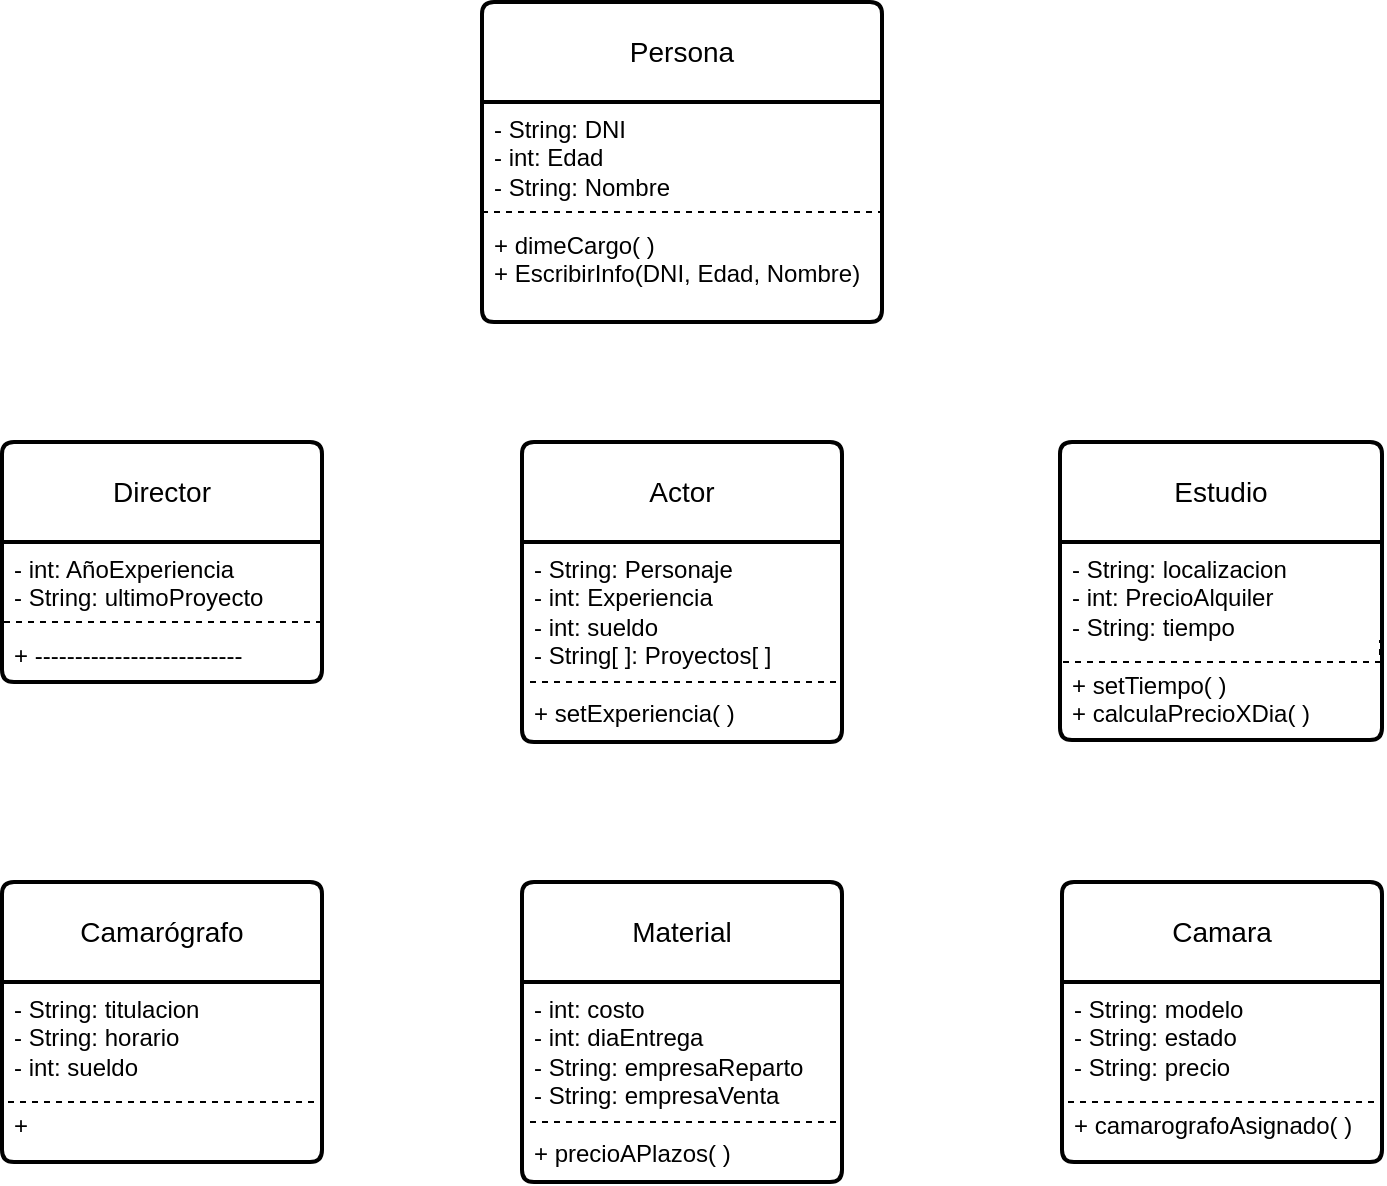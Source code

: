 <mxfile version="22.1.11" type="device" pages="5">
  <diagram name="Página-1" id="-nhgOLD7ojl6460107b9">
    <mxGraphModel dx="712" dy="778" grid="1" gridSize="10" guides="1" tooltips="1" connect="1" arrows="1" fold="1" page="1" pageScale="1" pageWidth="827" pageHeight="1169" math="0" shadow="0">
      <root>
        <mxCell id="0" />
        <mxCell id="1" parent="0" />
        <mxCell id="F8jVM_gsYgy2cltmIKYz-5" value="Persona" style="swimlane;childLayout=stackLayout;horizontal=1;startSize=50;horizontalStack=0;rounded=1;fontSize=14;fontStyle=0;strokeWidth=2;resizeParent=0;resizeLast=1;shadow=0;dashed=0;align=center;arcSize=4;whiteSpace=wrap;html=1;" parent="1" vertex="1">
          <mxGeometry x="290" y="220" width="200" height="160" as="geometry">
            <mxRectangle x="330" y="370" width="80" height="50" as="alternateBounds" />
          </mxGeometry>
        </mxCell>
        <mxCell id="F8jVM_gsYgy2cltmIKYz-6" value="- String: DNI&lt;br style=&quot;--tw-border-spacing-x: 0; --tw-border-spacing-y: 0; --tw-translate-x: 0; --tw-translate-y: 0; --tw-rotate: 0; --tw-skew-x: 0; --tw-skew-y: 0; --tw-scale-x: 1; --tw-scale-y: 1; --tw-pan-x: ; --tw-pan-y: ; --tw-pinch-zoom: ; --tw-scroll-snap-strictness: proximity; --tw-ordinal: ; --tw-slashed-zero: ; --tw-numeric-figure: ; --tw-numeric-spacing: ; --tw-numeric-fraction: ; --tw-ring-inset: ; --tw-ring-offset-width: 0px; --tw-ring-offset-color: #fff; --tw-ring-color: rgb(59 130 246 / .5); --tw-ring-offset-shadow: 0 0 #0000; --tw-ring-shadow: 0 0 #0000; --tw-shadow: 0 0 #0000; --tw-shadow-colored: 0 0 #0000; --tw-blur: ; --tw-brightness: ; --tw-contrast: ; --tw-grayscale: ; --tw-hue-rotate: ; --tw-invert: ; --tw-saturate: ; --tw-sepia: ; --tw-drop-shadow: ; --tw-backdrop-blur: ; --tw-backdrop-brightness: ; --tw-backdrop-contrast: ; --tw-backdrop-grayscale: ; --tw-backdrop-hue-rotate: ; --tw-backdrop-invert: ; --tw-backdrop-opacity: ; --tw-backdrop-saturate: ; --tw-backdrop-sepia: ; border-color: var(--border-color);&quot;&gt;- int: Edad&lt;br style=&quot;--tw-border-spacing-x: 0; --tw-border-spacing-y: 0; --tw-translate-x: 0; --tw-translate-y: 0; --tw-rotate: 0; --tw-skew-x: 0; --tw-skew-y: 0; --tw-scale-x: 1; --tw-scale-y: 1; --tw-pan-x: ; --tw-pan-y: ; --tw-pinch-zoom: ; --tw-scroll-snap-strictness: proximity; --tw-ordinal: ; --tw-slashed-zero: ; --tw-numeric-figure: ; --tw-numeric-spacing: ; --tw-numeric-fraction: ; --tw-ring-inset: ; --tw-ring-offset-width: 0px; --tw-ring-offset-color: #fff; --tw-ring-color: rgb(59 130 246 / .5); --tw-ring-offset-shadow: 0 0 #0000; --tw-ring-shadow: 0 0 #0000; --tw-shadow: 0 0 #0000; --tw-shadow-colored: 0 0 #0000; --tw-blur: ; --tw-brightness: ; --tw-contrast: ; --tw-grayscale: ; --tw-hue-rotate: ; --tw-invert: ; --tw-saturate: ; --tw-sepia: ; --tw-drop-shadow: ; --tw-backdrop-blur: ; --tw-backdrop-brightness: ; --tw-backdrop-contrast: ; --tw-backdrop-grayscale: ; --tw-backdrop-hue-rotate: ; --tw-backdrop-invert: ; --tw-backdrop-opacity: ; --tw-backdrop-saturate: ; --tw-backdrop-sepia: ; border-color: var(--border-color);&quot;&gt;- String: Nombre&lt;br style=&quot;--tw-border-spacing-x: 0; --tw-border-spacing-y: 0; --tw-translate-x: 0; --tw-translate-y: 0; --tw-rotate: 0; --tw-skew-x: 0; --tw-skew-y: 0; --tw-scale-x: 1; --tw-scale-y: 1; --tw-pan-x: ; --tw-pan-y: ; --tw-pinch-zoom: ; --tw-scroll-snap-strictness: proximity; --tw-ordinal: ; --tw-slashed-zero: ; --tw-numeric-figure: ; --tw-numeric-spacing: ; --tw-numeric-fraction: ; --tw-ring-inset: ; --tw-ring-offset-width: 0px; --tw-ring-offset-color: #fff; --tw-ring-color: rgb(59 130 246 / .5); --tw-ring-offset-shadow: 0 0 #0000; --tw-ring-shadow: 0 0 #0000; --tw-shadow: 0 0 #0000; --tw-shadow-colored: 0 0 #0000; --tw-blur: ; --tw-brightness: ; --tw-contrast: ; --tw-grayscale: ; --tw-hue-rotate: ; --tw-invert: ; --tw-saturate: ; --tw-sepia: ; --tw-drop-shadow: ; --tw-backdrop-blur: ; --tw-backdrop-brightness: ; --tw-backdrop-contrast: ; --tw-backdrop-grayscale: ; --tw-backdrop-hue-rotate: ; --tw-backdrop-invert: ; --tw-backdrop-opacity: ; --tw-backdrop-saturate: ; --tw-backdrop-sepia: ; border-color: var(--border-color);&quot;&gt;&lt;br style=&quot;--tw-border-spacing-x: 0; --tw-border-spacing-y: 0; --tw-translate-x: 0; --tw-translate-y: 0; --tw-rotate: 0; --tw-skew-x: 0; --tw-skew-y: 0; --tw-scale-x: 1; --tw-scale-y: 1; --tw-pan-x: ; --tw-pan-y: ; --tw-pinch-zoom: ; --tw-scroll-snap-strictness: proximity; --tw-ordinal: ; --tw-slashed-zero: ; --tw-numeric-figure: ; --tw-numeric-spacing: ; --tw-numeric-fraction: ; --tw-ring-inset: ; --tw-ring-offset-width: 0px; --tw-ring-offset-color: #fff; --tw-ring-color: rgb(59 130 246 / .5); --tw-ring-offset-shadow: 0 0 #0000; --tw-ring-shadow: 0 0 #0000; --tw-shadow: 0 0 #0000; --tw-shadow-colored: 0 0 #0000; --tw-blur: ; --tw-brightness: ; --tw-contrast: ; --tw-grayscale: ; --tw-hue-rotate: ; --tw-invert: ; --tw-saturate: ; --tw-sepia: ; --tw-drop-shadow: ; --tw-backdrop-blur: ; --tw-backdrop-brightness: ; --tw-backdrop-contrast: ; --tw-backdrop-grayscale: ; --tw-backdrop-hue-rotate: ; --tw-backdrop-invert: ; --tw-backdrop-opacity: ; --tw-backdrop-saturate: ; --tw-backdrop-sepia: ; border-color: var(--border-color);&quot;&gt;+ dimeCargo( )&lt;br style=&quot;--tw-border-spacing-x: 0; --tw-border-spacing-y: 0; --tw-translate-x: 0; --tw-translate-y: 0; --tw-rotate: 0; --tw-skew-x: 0; --tw-skew-y: 0; --tw-scale-x: 1; --tw-scale-y: 1; --tw-pan-x: ; --tw-pan-y: ; --tw-pinch-zoom: ; --tw-scroll-snap-strictness: proximity; --tw-ordinal: ; --tw-slashed-zero: ; --tw-numeric-figure: ; --tw-numeric-spacing: ; --tw-numeric-fraction: ; --tw-ring-inset: ; --tw-ring-offset-width: 0px; --tw-ring-offset-color: #fff; --tw-ring-color: rgb(59 130 246 / .5); --tw-ring-offset-shadow: 0 0 #0000; --tw-ring-shadow: 0 0 #0000; --tw-shadow: 0 0 #0000; --tw-shadow-colored: 0 0 #0000; --tw-blur: ; --tw-brightness: ; --tw-contrast: ; --tw-grayscale: ; --tw-hue-rotate: ; --tw-invert: ; --tw-saturate: ; --tw-sepia: ; --tw-drop-shadow: ; --tw-backdrop-blur: ; --tw-backdrop-brightness: ; --tw-backdrop-contrast: ; --tw-backdrop-grayscale: ; --tw-backdrop-hue-rotate: ; --tw-backdrop-invert: ; --tw-backdrop-opacity: ; --tw-backdrop-saturate: ; --tw-backdrop-sepia: ; border-color: var(--border-color);&quot;&gt;+ EscribirInfo(DNI, Edad, Nombre)" style="align=left;strokeColor=none;fillColor=none;spacingLeft=4;fontSize=12;verticalAlign=top;resizable=0;rotatable=0;part=1;html=1;" parent="F8jVM_gsYgy2cltmIKYz-5" vertex="1">
          <mxGeometry y="50" width="200" height="110" as="geometry" />
        </mxCell>
        <mxCell id="F8jVM_gsYgy2cltmIKYz-10" style="edgeStyle=orthogonalEdgeStyle;rounded=0;orthogonalLoop=1;jettySize=auto;html=1;exitX=0;exitY=0.5;exitDx=0;exitDy=0;entryX=1;entryY=0.5;entryDx=0;entryDy=0;endArrow=none;endFill=0;dashed=1;" parent="F8jVM_gsYgy2cltmIKYz-5" source="F8jVM_gsYgy2cltmIKYz-6" target="F8jVM_gsYgy2cltmIKYz-6" edge="1">
          <mxGeometry relative="1" as="geometry">
            <Array as="points">
              <mxPoint x="90" y="105" />
              <mxPoint x="90" y="105" />
            </Array>
          </mxGeometry>
        </mxCell>
        <mxCell id="F8jVM_gsYgy2cltmIKYz-11" value="Actor" style="swimlane;childLayout=stackLayout;horizontal=1;startSize=50;horizontalStack=0;rounded=1;fontSize=14;fontStyle=0;strokeWidth=2;resizeParent=0;resizeLast=1;shadow=0;dashed=0;align=center;arcSize=4;whiteSpace=wrap;html=1;" parent="1" vertex="1">
          <mxGeometry x="310" y="440" width="160" height="150" as="geometry">
            <mxRectangle x="330" y="370" width="80" height="50" as="alternateBounds" />
          </mxGeometry>
        </mxCell>
        <mxCell id="F8jVM_gsYgy2cltmIKYz-12" value="- String: Personaje&lt;br&gt;- int: Experiencia&lt;br&gt;- int: sueldo&lt;br&gt;- String[ ]: Proyectos[ ]&lt;br&gt;&lt;br&gt;+ setExperiencia( )" style="align=left;strokeColor=none;fillColor=none;spacingLeft=4;fontSize=12;verticalAlign=top;resizable=0;rotatable=0;part=1;html=1;" parent="F8jVM_gsYgy2cltmIKYz-11" vertex="1">
          <mxGeometry y="50" width="160" height="100" as="geometry" />
        </mxCell>
        <mxCell id="F8jVM_gsYgy2cltmIKYz-13" style="edgeStyle=orthogonalEdgeStyle;rounded=0;orthogonalLoop=1;jettySize=auto;html=1;exitX=0;exitY=0.5;exitDx=0;exitDy=0;entryX=1;entryY=0.5;entryDx=0;entryDy=0;endArrow=none;endFill=0;dashed=1;" parent="F8jVM_gsYgy2cltmIKYz-11" source="F8jVM_gsYgy2cltmIKYz-12" target="F8jVM_gsYgy2cltmIKYz-12" edge="1">
          <mxGeometry relative="1" as="geometry">
            <Array as="points">
              <mxPoint y="120" />
              <mxPoint x="160" y="120" />
            </Array>
          </mxGeometry>
        </mxCell>
        <mxCell id="F8jVM_gsYgy2cltmIKYz-14" value="Director" style="swimlane;childLayout=stackLayout;horizontal=1;startSize=50;horizontalStack=0;rounded=1;fontSize=14;fontStyle=0;strokeWidth=2;resizeParent=0;resizeLast=1;shadow=0;dashed=0;align=center;arcSize=4;whiteSpace=wrap;html=1;" parent="1" vertex="1">
          <mxGeometry x="50" y="440" width="160" height="120" as="geometry">
            <mxRectangle x="330" y="370" width="80" height="50" as="alternateBounds" />
          </mxGeometry>
        </mxCell>
        <mxCell id="F8jVM_gsYgy2cltmIKYz-15" value="- int: AñoExperiencia&lt;br style=&quot;--tw-border-spacing-x: 0; --tw-border-spacing-y: 0; --tw-translate-x: 0; --tw-translate-y: 0; --tw-rotate: 0; --tw-skew-x: 0; --tw-skew-y: 0; --tw-scale-x: 1; --tw-scale-y: 1; --tw-pan-x: ; --tw-pan-y: ; --tw-pinch-zoom: ; --tw-scroll-snap-strictness: proximity; --tw-ordinal: ; --tw-slashed-zero: ; --tw-numeric-figure: ; --tw-numeric-spacing: ; --tw-numeric-fraction: ; --tw-ring-inset: ; --tw-ring-offset-width: 0px; --tw-ring-offset-color: #fff; --tw-ring-color: rgb(59 130 246 / .5); --tw-ring-offset-shadow: 0 0 #0000; --tw-ring-shadow: 0 0 #0000; --tw-shadow: 0 0 #0000; --tw-shadow-colored: 0 0 #0000; --tw-blur: ; --tw-brightness: ; --tw-contrast: ; --tw-grayscale: ; --tw-hue-rotate: ; --tw-invert: ; --tw-saturate: ; --tw-sepia: ; --tw-drop-shadow: ; --tw-backdrop-blur: ; --tw-backdrop-brightness: ; --tw-backdrop-contrast: ; --tw-backdrop-grayscale: ; --tw-backdrop-hue-rotate: ; --tw-backdrop-invert: ; --tw-backdrop-opacity: ; --tw-backdrop-saturate: ; --tw-backdrop-sepia: ; border-color: var(--border-color);&quot;&gt;- String: ultimoProyecto&lt;br style=&quot;--tw-border-spacing-x: 0; --tw-border-spacing-y: 0; --tw-translate-x: 0; --tw-translate-y: 0; --tw-rotate: 0; --tw-skew-x: 0; --tw-skew-y: 0; --tw-scale-x: 1; --tw-scale-y: 1; --tw-pan-x: ; --tw-pan-y: ; --tw-pinch-zoom: ; --tw-scroll-snap-strictness: proximity; --tw-ordinal: ; --tw-slashed-zero: ; --tw-numeric-figure: ; --tw-numeric-spacing: ; --tw-numeric-fraction: ; --tw-ring-inset: ; --tw-ring-offset-width: 0px; --tw-ring-offset-color: #fff; --tw-ring-color: rgb(59 130 246 / .5); --tw-ring-offset-shadow: 0 0 #0000; --tw-ring-shadow: 0 0 #0000; --tw-shadow: 0 0 #0000; --tw-shadow-colored: 0 0 #0000; --tw-blur: ; --tw-brightness: ; --tw-contrast: ; --tw-grayscale: ; --tw-hue-rotate: ; --tw-invert: ; --tw-saturate: ; --tw-sepia: ; --tw-drop-shadow: ; --tw-backdrop-blur: ; --tw-backdrop-brightness: ; --tw-backdrop-contrast: ; --tw-backdrop-grayscale: ; --tw-backdrop-hue-rotate: ; --tw-backdrop-invert: ; --tw-backdrop-opacity: ; --tw-backdrop-saturate: ; --tw-backdrop-sepia: ; border-color: var(--border-color);&quot;&gt;&lt;br style=&quot;--tw-border-spacing-x: 0; --tw-border-spacing-y: 0; --tw-translate-x: 0; --tw-translate-y: 0; --tw-rotate: 0; --tw-skew-x: 0; --tw-skew-y: 0; --tw-scale-x: 1; --tw-scale-y: 1; --tw-pan-x: ; --tw-pan-y: ; --tw-pinch-zoom: ; --tw-scroll-snap-strictness: proximity; --tw-ordinal: ; --tw-slashed-zero: ; --tw-numeric-figure: ; --tw-numeric-spacing: ; --tw-numeric-fraction: ; --tw-ring-inset: ; --tw-ring-offset-width: 0px; --tw-ring-offset-color: #fff; --tw-ring-color: rgb(59 130 246 / .5); --tw-ring-offset-shadow: 0 0 #0000; --tw-ring-shadow: 0 0 #0000; --tw-shadow: 0 0 #0000; --tw-shadow-colored: 0 0 #0000; --tw-blur: ; --tw-brightness: ; --tw-contrast: ; --tw-grayscale: ; --tw-hue-rotate: ; --tw-invert: ; --tw-saturate: ; --tw-sepia: ; --tw-drop-shadow: ; --tw-backdrop-blur: ; --tw-backdrop-brightness: ; --tw-backdrop-contrast: ; --tw-backdrop-grayscale: ; --tw-backdrop-hue-rotate: ; --tw-backdrop-invert: ; --tw-backdrop-opacity: ; --tw-backdrop-saturate: ; --tw-backdrop-sepia: ; border-color: var(--border-color);&quot;&gt;+ --------------------------" style="align=left;strokeColor=none;fillColor=none;spacingLeft=4;fontSize=12;verticalAlign=top;resizable=0;rotatable=0;part=1;html=1;" parent="F8jVM_gsYgy2cltmIKYz-14" vertex="1">
          <mxGeometry y="50" width="160" height="70" as="geometry" />
        </mxCell>
        <mxCell id="F8jVM_gsYgy2cltmIKYz-16" style="edgeStyle=orthogonalEdgeStyle;rounded=0;orthogonalLoop=1;jettySize=auto;html=1;exitX=0;exitY=0.5;exitDx=0;exitDy=0;entryX=1;entryY=0.5;entryDx=0;entryDy=0;endArrow=none;endFill=0;dashed=1;" parent="F8jVM_gsYgy2cltmIKYz-14" source="F8jVM_gsYgy2cltmIKYz-15" target="F8jVM_gsYgy2cltmIKYz-15" edge="1">
          <mxGeometry relative="1" as="geometry">
            <Array as="points">
              <mxPoint y="90" />
              <mxPoint x="160" y="90" />
            </Array>
          </mxGeometry>
        </mxCell>
        <mxCell id="F8jVM_gsYgy2cltmIKYz-17" value="Estudio" style="swimlane;childLayout=stackLayout;horizontal=1;startSize=50;horizontalStack=0;rounded=1;fontSize=14;fontStyle=0;strokeWidth=2;resizeParent=0;resizeLast=1;shadow=0;dashed=0;align=center;arcSize=4;whiteSpace=wrap;html=1;" parent="1" vertex="1">
          <mxGeometry x="579" y="440" width="161" height="149" as="geometry">
            <mxRectangle x="330" y="370" width="80" height="50" as="alternateBounds" />
          </mxGeometry>
        </mxCell>
        <mxCell id="F8jVM_gsYgy2cltmIKYz-18" value="- String: localizacion&lt;br&gt;- int: PrecioAlquiler&lt;br&gt;- String: tiempo&lt;br&gt;&lt;br&gt;+ setTiempo( )&lt;br&gt;+ calculaPrecioXDia( )" style="align=left;strokeColor=none;fillColor=none;spacingLeft=4;fontSize=12;verticalAlign=top;resizable=0;rotatable=0;part=1;html=1;" parent="F8jVM_gsYgy2cltmIKYz-17" vertex="1">
          <mxGeometry y="50" width="161" height="99" as="geometry" />
        </mxCell>
        <mxCell id="F8jVM_gsYgy2cltmIKYz-19" style="edgeStyle=orthogonalEdgeStyle;rounded=0;orthogonalLoop=1;jettySize=auto;html=1;exitX=0;exitY=0.5;exitDx=0;exitDy=0;entryX=1;entryY=0.5;entryDx=0;entryDy=0;endArrow=none;endFill=0;dashed=1;" parent="F8jVM_gsYgy2cltmIKYz-17" source="F8jVM_gsYgy2cltmIKYz-18" target="F8jVM_gsYgy2cltmIKYz-18" edge="1">
          <mxGeometry relative="1" as="geometry">
            <Array as="points">
              <mxPoint y="110" />
              <mxPoint x="160" y="110" />
            </Array>
          </mxGeometry>
        </mxCell>
        <mxCell id="F8jVM_gsYgy2cltmIKYz-25" value="Material" style="swimlane;childLayout=stackLayout;horizontal=1;startSize=50;horizontalStack=0;rounded=1;fontSize=14;fontStyle=0;strokeWidth=2;resizeParent=0;resizeLast=1;shadow=0;dashed=0;align=center;arcSize=4;whiteSpace=wrap;html=1;" parent="1" vertex="1">
          <mxGeometry x="310" y="660" width="160" height="150" as="geometry">
            <mxRectangle x="330" y="370" width="80" height="50" as="alternateBounds" />
          </mxGeometry>
        </mxCell>
        <mxCell id="F8jVM_gsYgy2cltmIKYz-26" value="- int: costo&lt;br&gt;- int: diaEntrega&lt;br&gt;- String: empresaReparto&lt;br&gt;- String: empresaVenta&lt;br&gt;&lt;br&gt;+ precioAPlazos( )" style="align=left;strokeColor=none;fillColor=none;spacingLeft=4;fontSize=12;verticalAlign=top;resizable=0;rotatable=0;part=1;html=1;" parent="F8jVM_gsYgy2cltmIKYz-25" vertex="1">
          <mxGeometry y="50" width="160" height="100" as="geometry" />
        </mxCell>
        <mxCell id="F8jVM_gsYgy2cltmIKYz-27" style="edgeStyle=orthogonalEdgeStyle;rounded=0;orthogonalLoop=1;jettySize=auto;html=1;exitX=0;exitY=0.5;exitDx=0;exitDy=0;entryX=1;entryY=0.5;entryDx=0;entryDy=0;endArrow=none;endFill=0;dashed=1;" parent="F8jVM_gsYgy2cltmIKYz-25" source="F8jVM_gsYgy2cltmIKYz-26" target="F8jVM_gsYgy2cltmIKYz-26" edge="1">
          <mxGeometry relative="1" as="geometry">
            <Array as="points">
              <mxPoint x="90" y="120" />
              <mxPoint x="90" y="120" />
            </Array>
          </mxGeometry>
        </mxCell>
        <mxCell id="F8jVM_gsYgy2cltmIKYz-28" value="Camara" style="swimlane;childLayout=stackLayout;horizontal=1;startSize=50;horizontalStack=0;rounded=1;fontSize=14;fontStyle=0;strokeWidth=2;resizeParent=0;resizeLast=1;shadow=0;dashed=0;align=center;arcSize=4;whiteSpace=wrap;html=1;" parent="1" vertex="1">
          <mxGeometry x="580" y="660" width="160" height="140" as="geometry">
            <mxRectangle x="330" y="370" width="80" height="50" as="alternateBounds" />
          </mxGeometry>
        </mxCell>
        <mxCell id="F8jVM_gsYgy2cltmIKYz-29" value="- String: modelo&lt;br&gt;- String: estado&lt;br&gt;- String: precio&lt;br&gt;&lt;br&gt;+ camarografoAsignado( )" style="align=left;strokeColor=none;fillColor=none;spacingLeft=4;fontSize=12;verticalAlign=top;resizable=0;rotatable=0;part=1;html=1;" parent="F8jVM_gsYgy2cltmIKYz-28" vertex="1">
          <mxGeometry y="50" width="160" height="90" as="geometry" />
        </mxCell>
        <mxCell id="F8jVM_gsYgy2cltmIKYz-30" style="edgeStyle=orthogonalEdgeStyle;rounded=0;orthogonalLoop=1;jettySize=auto;html=1;exitX=0;exitY=0.5;exitDx=0;exitDy=0;entryX=1;entryY=0.5;entryDx=0;entryDy=0;endArrow=none;endFill=0;dashed=1;" parent="F8jVM_gsYgy2cltmIKYz-28" source="F8jVM_gsYgy2cltmIKYz-29" target="F8jVM_gsYgy2cltmIKYz-29" edge="1">
          <mxGeometry relative="1" as="geometry">
            <Array as="points">
              <mxPoint y="110" />
              <mxPoint x="160" y="110" />
            </Array>
          </mxGeometry>
        </mxCell>
        <mxCell id="F8jVM_gsYgy2cltmIKYz-31" value="Camarógrafo" style="swimlane;childLayout=stackLayout;horizontal=1;startSize=50;horizontalStack=0;rounded=1;fontSize=14;fontStyle=0;strokeWidth=2;resizeParent=0;resizeLast=1;shadow=0;dashed=0;align=center;arcSize=4;whiteSpace=wrap;html=1;" parent="1" vertex="1">
          <mxGeometry x="50" y="660" width="160" height="140" as="geometry">
            <mxRectangle x="330" y="370" width="80" height="50" as="alternateBounds" />
          </mxGeometry>
        </mxCell>
        <mxCell id="F8jVM_gsYgy2cltmIKYz-32" value="- String: titulacion&lt;br&gt;- String: horario&lt;br&gt;- int: sueldo&amp;nbsp;&lt;br&gt;&lt;br&gt;+&amp;nbsp;" style="align=left;strokeColor=none;fillColor=none;spacingLeft=4;fontSize=12;verticalAlign=top;resizable=0;rotatable=0;part=1;html=1;" parent="F8jVM_gsYgy2cltmIKYz-31" vertex="1">
          <mxGeometry y="50" width="160" height="90" as="geometry" />
        </mxCell>
        <mxCell id="F8jVM_gsYgy2cltmIKYz-33" style="edgeStyle=orthogonalEdgeStyle;rounded=0;orthogonalLoop=1;jettySize=auto;html=1;exitX=0;exitY=0.5;exitDx=0;exitDy=0;entryX=1;entryY=0.5;entryDx=0;entryDy=0;endArrow=none;endFill=0;dashed=1;" parent="F8jVM_gsYgy2cltmIKYz-31" source="F8jVM_gsYgy2cltmIKYz-32" target="F8jVM_gsYgy2cltmIKYz-32" edge="1">
          <mxGeometry relative="1" as="geometry">
            <Array as="points">
              <mxPoint y="110" />
              <mxPoint x="160" y="110" />
            </Array>
          </mxGeometry>
        </mxCell>
      </root>
    </mxGraphModel>
  </diagram>
  <diagram id="np-4F_E2sLJi9E_9MBp9" name="Página-2">
    <mxGraphModel dx="712" dy="778" grid="1" gridSize="10" guides="1" tooltips="1" connect="1" arrows="1" fold="1" page="1" pageScale="1" pageWidth="827" pageHeight="1169" math="0" shadow="0">
      <root>
        <mxCell id="0" />
        <mxCell id="1" parent="0" />
        <mxCell id="euJVVf8JUNo1QnwzV7_H-1" value="Mano" style="swimlane;childLayout=stackLayout;horizontal=1;startSize=50;horizontalStack=0;rounded=1;fontSize=14;fontStyle=0;strokeWidth=2;resizeParent=0;resizeLast=1;shadow=0;dashed=0;align=center;arcSize=9;whiteSpace=wrap;html=1;" parent="1" vertex="1">
          <mxGeometry x="110" y="210" width="130" height="110" as="geometry">
            <mxRectangle x="330" y="370" width="80" height="50" as="alternateBounds" />
          </mxGeometry>
        </mxCell>
        <mxCell id="euJVVf8JUNo1QnwzV7_H-3" style="edgeStyle=orthogonalEdgeStyle;rounded=0;orthogonalLoop=1;jettySize=auto;html=1;entryX=1;entryY=0.75;entryDx=0;entryDy=0;endArrow=none;endFill=0;dashed=1;exitX=0;exitY=0.75;exitDx=0;exitDy=0;" parent="1" source="euJVVf8JUNo1QnwzV7_H-1" target="euJVVf8JUNo1QnwzV7_H-1" edge="1">
          <mxGeometry relative="1" as="geometry">
            <Array as="points">
              <mxPoint x="110" y="290" />
              <mxPoint x="240" y="290" />
            </Array>
            <mxPoint x="90" y="260" as="sourcePoint" />
            <mxPoint x="270" y="295" as="targetPoint" />
          </mxGeometry>
        </mxCell>
        <mxCell id="xXphG2rSv-OE8shx2_to-1" value="Dedo corazón" style="swimlane;childLayout=stackLayout;horizontal=1;startSize=50;horizontalStack=0;rounded=1;fontSize=14;fontStyle=0;strokeWidth=2;resizeParent=0;resizeLast=1;shadow=0;dashed=0;align=center;arcSize=9;whiteSpace=wrap;html=1;" parent="1" vertex="1">
          <mxGeometry x="370" y="90" width="130" height="110" as="geometry">
            <mxRectangle x="330" y="370" width="80" height="50" as="alternateBounds" />
          </mxGeometry>
        </mxCell>
        <mxCell id="xXphG2rSv-OE8shx2_to-2" style="edgeStyle=orthogonalEdgeStyle;rounded=0;orthogonalLoop=1;jettySize=auto;html=1;entryX=1;entryY=0.75;entryDx=0;entryDy=0;endArrow=none;endFill=0;dashed=1;exitX=0;exitY=0.75;exitDx=0;exitDy=0;" parent="1" source="xXphG2rSv-OE8shx2_to-1" target="xXphG2rSv-OE8shx2_to-1" edge="1">
          <mxGeometry relative="1" as="geometry">
            <Array as="points">
              <mxPoint x="370" y="170" />
              <mxPoint x="500" y="170" />
            </Array>
            <mxPoint x="350" y="140" as="sourcePoint" />
            <mxPoint x="530" y="175" as="targetPoint" />
          </mxGeometry>
        </mxCell>
        <mxCell id="xXphG2rSv-OE8shx2_to-3" value="Dedo meñique" style="swimlane;childLayout=stackLayout;horizontal=1;startSize=50;horizontalStack=0;rounded=1;fontSize=14;fontStyle=0;strokeWidth=2;resizeParent=0;resizeLast=1;shadow=0;dashed=0;align=center;arcSize=9;whiteSpace=wrap;html=1;" parent="1" vertex="1">
          <mxGeometry x="370" y="210" width="130" height="110" as="geometry">
            <mxRectangle x="330" y="370" width="80" height="50" as="alternateBounds" />
          </mxGeometry>
        </mxCell>
        <mxCell id="xXphG2rSv-OE8shx2_to-4" style="edgeStyle=orthogonalEdgeStyle;rounded=0;orthogonalLoop=1;jettySize=auto;html=1;entryX=1;entryY=0.75;entryDx=0;entryDy=0;endArrow=none;endFill=0;dashed=1;exitX=0;exitY=0.75;exitDx=0;exitDy=0;" parent="1" source="xXphG2rSv-OE8shx2_to-3" target="xXphG2rSv-OE8shx2_to-3" edge="1">
          <mxGeometry relative="1" as="geometry">
            <Array as="points">
              <mxPoint x="370" y="290" />
              <mxPoint x="500" y="290" />
            </Array>
            <mxPoint x="350" y="260" as="sourcePoint" />
            <mxPoint x="530" y="295" as="targetPoint" />
          </mxGeometry>
        </mxCell>
        <mxCell id="xXphG2rSv-OE8shx2_to-5" value="Dedo anular" style="swimlane;childLayout=stackLayout;horizontal=1;startSize=50;horizontalStack=0;rounded=1;fontSize=14;fontStyle=0;strokeWidth=2;resizeParent=0;resizeLast=1;shadow=0;dashed=0;align=center;arcSize=9;whiteSpace=wrap;html=1;" parent="1" vertex="1">
          <mxGeometry x="370" y="330" width="130" height="110" as="geometry">
            <mxRectangle x="330" y="370" width="80" height="50" as="alternateBounds" />
          </mxGeometry>
        </mxCell>
        <mxCell id="xXphG2rSv-OE8shx2_to-6" style="edgeStyle=orthogonalEdgeStyle;rounded=0;orthogonalLoop=1;jettySize=auto;html=1;entryX=1;entryY=0.75;entryDx=0;entryDy=0;endArrow=none;endFill=0;dashed=1;exitX=0;exitY=0.75;exitDx=0;exitDy=0;" parent="1" source="xXphG2rSv-OE8shx2_to-5" target="xXphG2rSv-OE8shx2_to-5" edge="1">
          <mxGeometry relative="1" as="geometry">
            <Array as="points">
              <mxPoint x="370" y="410" />
              <mxPoint x="500" y="410" />
            </Array>
            <mxPoint x="350" y="380" as="sourcePoint" />
            <mxPoint x="530" y="415" as="targetPoint" />
          </mxGeometry>
        </mxCell>
        <mxCell id="xXphG2rSv-OE8shx2_to-7" value="" style="endArrow=none;html=1;rounded=0;entryX=0;entryY=0.5;entryDx=0;entryDy=0;exitX=1;exitY=0.5;exitDx=0;exitDy=0;" parent="1" source="xXphG2rSv-OE8shx2_to-10" target="xXphG2rSv-OE8shx2_to-5" edge="1">
          <mxGeometry width="50" height="50" relative="1" as="geometry">
            <mxPoint x="280" y="270" as="sourcePoint" />
            <mxPoint x="480" y="240" as="targetPoint" />
            <Array as="points">
              <mxPoint x="310" y="265" />
              <mxPoint x="310" y="385" />
            </Array>
          </mxGeometry>
        </mxCell>
        <mxCell id="xXphG2rSv-OE8shx2_to-8" value="" style="endArrow=none;html=1;rounded=0;entryX=0;entryY=0.5;entryDx=0;entryDy=0;exitX=1;exitY=0.5;exitDx=0;exitDy=0;" parent="1" source="xXphG2rSv-OE8shx2_to-10" target="xXphG2rSv-OE8shx2_to-1" edge="1">
          <mxGeometry width="50" height="50" relative="1" as="geometry">
            <mxPoint x="270" y="265" as="sourcePoint" />
            <mxPoint x="480" y="240" as="targetPoint" />
            <Array as="points">
              <mxPoint x="310" y="265" />
              <mxPoint x="310" y="145" />
            </Array>
          </mxGeometry>
        </mxCell>
        <mxCell id="xXphG2rSv-OE8shx2_to-9" value="" style="endArrow=none;html=1;rounded=0;exitX=0;exitY=0.5;exitDx=0;exitDy=0;entryX=1;entryY=0.5;entryDx=0;entryDy=0;" parent="1" source="xXphG2rSv-OE8shx2_to-3" target="xXphG2rSv-OE8shx2_to-10" edge="1">
          <mxGeometry width="50" height="50" relative="1" as="geometry">
            <mxPoint x="430" y="290" as="sourcePoint" />
            <mxPoint x="280" y="265" as="targetPoint" />
          </mxGeometry>
        </mxCell>
        <mxCell id="xXphG2rSv-OE8shx2_to-10" value="" style="rhombus;whiteSpace=wrap;html=1;fillStyle=solid;fillColor=#000000;" parent="1" vertex="1">
          <mxGeometry x="240" y="252.5" width="30" height="25" as="geometry" />
        </mxCell>
      </root>
    </mxGraphModel>
  </diagram>
  <diagram id="3nBZFvrKIPK-iHRPRt87" name="Tarea 6.1">
    <mxGraphModel dx="749" dy="778" grid="1" gridSize="10" guides="1" tooltips="1" connect="1" arrows="1" fold="1" page="1" pageScale="1" pageWidth="827" pageHeight="1169" math="0" shadow="0">
      <root>
        <mxCell id="0" />
        <mxCell id="1" parent="0" />
        <mxCell id="IClY3Y9tLplyu-FFH2ef-11" value="Vehículos" style="swimlane;childLayout=stackLayout;horizontal=1;startSize=50;horizontalStack=0;rounded=1;fontSize=14;fontStyle=0;strokeWidth=2;resizeParent=0;resizeLast=1;shadow=0;dashed=0;align=center;arcSize=4;whiteSpace=wrap;html=1;" parent="1" vertex="1">
          <mxGeometry x="50" y="520" width="160" height="130" as="geometry" />
        </mxCell>
        <mxCell id="IClY3Y9tLplyu-FFH2ef-12" value="- final String: matrícula&lt;br&gt;- final String: modelo&lt;br&gt;&lt;br&gt;+ toString( )" style="align=left;strokeColor=none;fillColor=none;spacingLeft=4;fontSize=12;verticalAlign=top;resizable=0;rotatable=0;part=1;html=1;" parent="IClY3Y9tLplyu-FFH2ef-11" vertex="1">
          <mxGeometry y="50" width="160" height="80" as="geometry" />
        </mxCell>
        <mxCell id="IClY3Y9tLplyu-FFH2ef-49" value="" style="endArrow=none;dashed=1;html=1;rounded=0;exitX=0;exitY=0.5;exitDx=0;exitDy=0;entryX=1;entryY=0.5;entryDx=0;entryDy=0;" parent="IClY3Y9tLplyu-FFH2ef-11" source="IClY3Y9tLplyu-FFH2ef-12" target="IClY3Y9tLplyu-FFH2ef-12" edge="1">
          <mxGeometry width="50" height="50" relative="1" as="geometry">
            <mxPoint x="230" y="200" as="sourcePoint" />
            <mxPoint x="280" y="150" as="targetPoint" />
          </mxGeometry>
        </mxCell>
        <mxCell id="IClY3Y9tLplyu-FFH2ef-13" value="Vehículos aéreos" style="swimlane;childLayout=stackLayout;horizontal=1;startSize=50;horizontalStack=0;rounded=1;fontSize=14;fontStyle=0;strokeWidth=2;resizeParent=0;resizeLast=1;shadow=0;dashed=0;align=center;arcSize=4;whiteSpace=wrap;html=1;" parent="1" vertex="1">
          <mxGeometry x="360" y="780" width="160" height="120" as="geometry" />
        </mxCell>
        <mxCell id="IClY3Y9tLplyu-FFH2ef-14" value="- final int: numAsientos" style="align=left;strokeColor=none;fillColor=none;spacingLeft=4;fontSize=12;verticalAlign=top;resizable=0;rotatable=0;part=1;html=1;" parent="IClY3Y9tLplyu-FFH2ef-13" vertex="1">
          <mxGeometry y="50" width="160" height="70" as="geometry" />
        </mxCell>
        <mxCell id="IClY3Y9tLplyu-FFH2ef-15" value="Vehículos terrestres" style="swimlane;childLayout=stackLayout;horizontal=1;startSize=50;horizontalStack=0;rounded=1;fontSize=14;fontStyle=0;strokeWidth=2;resizeParent=0;resizeLast=1;shadow=0;dashed=0;align=center;arcSize=4;whiteSpace=wrap;html=1;" parent="1" vertex="1">
          <mxGeometry x="360" y="260" width="160" height="120" as="geometry" />
        </mxCell>
        <mxCell id="IClY3Y9tLplyu-FFH2ef-16" value="- final int: numRuedas" style="align=left;strokeColor=none;fillColor=none;spacingLeft=4;fontSize=12;verticalAlign=top;resizable=0;rotatable=0;part=1;html=1;" parent="IClY3Y9tLplyu-FFH2ef-15" vertex="1">
          <mxGeometry y="50" width="160" height="70" as="geometry" />
        </mxCell>
        <mxCell id="IClY3Y9tLplyu-FFH2ef-17" value="Vehículos acuáticos" style="swimlane;childLayout=stackLayout;horizontal=1;startSize=50;horizontalStack=0;rounded=1;fontSize=14;fontStyle=0;strokeWidth=2;resizeParent=0;resizeLast=1;shadow=0;dashed=0;align=center;arcSize=4;whiteSpace=wrap;html=1;" parent="1" vertex="1">
          <mxGeometry x="360" y="520" width="160" height="120" as="geometry" />
        </mxCell>
        <mxCell id="IClY3Y9tLplyu-FFH2ef-18" value="- final double: eslora" style="align=left;strokeColor=none;fillColor=none;spacingLeft=4;fontSize=12;verticalAlign=top;resizable=0;rotatable=0;part=1;html=1;" parent="IClY3Y9tLplyu-FFH2ef-17" vertex="1">
          <mxGeometry y="50" width="160" height="70" as="geometry" />
        </mxCell>
        <mxCell id="IClY3Y9tLplyu-FFH2ef-25" value="" style="endArrow=block;endSize=16;endFill=0;html=1;rounded=0;exitX=0;exitY=0;exitDx=0;exitDy=0;entryX=1;entryY=0;entryDx=0;entryDy=0;" parent="1" source="IClY3Y9tLplyu-FFH2ef-14" target="IClY3Y9tLplyu-FFH2ef-12" edge="1">
          <mxGeometry width="160" relative="1" as="geometry">
            <mxPoint x="130" y="920" as="sourcePoint" />
            <mxPoint x="290" y="920" as="targetPoint" />
            <Array as="points">
              <mxPoint x="280" y="830" />
              <mxPoint x="280" y="570" />
            </Array>
          </mxGeometry>
        </mxCell>
        <mxCell id="IClY3Y9tLplyu-FFH2ef-26" value="" style="endArrow=block;endSize=16;endFill=0;html=1;rounded=0;exitX=0;exitY=0;exitDx=0;exitDy=0;entryX=1;entryY=0;entryDx=0;entryDy=0;" parent="1" source="IClY3Y9tLplyu-FFH2ef-18" target="IClY3Y9tLplyu-FFH2ef-12" edge="1">
          <mxGeometry width="160" relative="1" as="geometry">
            <mxPoint x="240" y="895" as="sourcePoint" />
            <mxPoint x="10" y="895" as="targetPoint" />
            <Array as="points" />
          </mxGeometry>
        </mxCell>
        <mxCell id="IClY3Y9tLplyu-FFH2ef-27" value="" style="endArrow=block;endSize=16;endFill=0;html=1;rounded=0;exitX=0;exitY=0;exitDx=0;exitDy=0;entryX=1;entryY=0;entryDx=0;entryDy=0;" parent="1" source="IClY3Y9tLplyu-FFH2ef-16" target="IClY3Y9tLplyu-FFH2ef-12" edge="1">
          <mxGeometry width="160" relative="1" as="geometry">
            <mxPoint x="340" y="420" as="sourcePoint" />
            <mxPoint x="110" y="420" as="targetPoint" />
            <Array as="points">
              <mxPoint x="280" y="310" />
              <mxPoint x="280" y="570" />
            </Array>
          </mxGeometry>
        </mxCell>
        <mxCell id="IClY3Y9tLplyu-FFH2ef-30" value="Motos" style="swimlane;childLayout=stackLayout;horizontal=1;startSize=50;horizontalStack=0;rounded=1;fontSize=14;fontStyle=0;strokeWidth=2;resizeParent=0;resizeLast=1;shadow=0;dashed=0;align=center;arcSize=4;whiteSpace=wrap;html=1;" parent="1" vertex="1">
          <mxGeometry x="650" y="260" width="160" height="120" as="geometry" />
        </mxCell>
        <mxCell id="IClY3Y9tLplyu-FFH2ef-31" value="- String: color" style="align=left;strokeColor=none;fillColor=none;spacingLeft=4;fontSize=12;verticalAlign=top;resizable=0;rotatable=0;part=1;html=1;" parent="IClY3Y9tLplyu-FFH2ef-30" vertex="1">
          <mxGeometry y="50" width="160" height="70" as="geometry" />
        </mxCell>
        <mxCell id="IClY3Y9tLplyu-FFH2ef-32" value="Coches" style="swimlane;childLayout=stackLayout;horizontal=1;startSize=50;horizontalStack=0;rounded=1;fontSize=14;fontStyle=0;strokeWidth=2;resizeParent=0;resizeLast=1;shadow=0;dashed=0;align=center;arcSize=4;whiteSpace=wrap;html=1;" parent="1" vertex="1">
          <mxGeometry x="650" y="70" width="160" height="120" as="geometry" />
        </mxCell>
        <mxCell id="IClY3Y9tLplyu-FFH2ef-33" value="- boolean: aire" style="align=left;strokeColor=none;fillColor=none;spacingLeft=4;fontSize=12;verticalAlign=top;resizable=0;rotatable=0;part=1;html=1;" parent="IClY3Y9tLplyu-FFH2ef-32" vertex="1">
          <mxGeometry y="50" width="160" height="70" as="geometry" />
        </mxCell>
        <mxCell id="IClY3Y9tLplyu-FFH2ef-34" value="" style="endArrow=block;endSize=16;endFill=0;html=1;rounded=0;exitX=0;exitY=0;exitDx=0;exitDy=0;entryX=1;entryY=0;entryDx=0;entryDy=0;" parent="1" source="IClY3Y9tLplyu-FFH2ef-31" target="IClY3Y9tLplyu-FFH2ef-16" edge="1">
          <mxGeometry width="160" relative="1" as="geometry">
            <mxPoint x="650" y="270" as="sourcePoint" />
            <mxPoint x="420" y="270" as="targetPoint" />
            <Array as="points" />
          </mxGeometry>
        </mxCell>
        <mxCell id="IClY3Y9tLplyu-FFH2ef-35" value="" style="endArrow=block;endSize=16;endFill=0;html=1;rounded=0;exitX=0;exitY=0;exitDx=0;exitDy=0;entryX=1;entryY=0;entryDx=0;entryDy=0;" parent="1" source="IClY3Y9tLplyu-FFH2ef-33" target="IClY3Y9tLplyu-FFH2ef-16" edge="1">
          <mxGeometry width="160" relative="1" as="geometry">
            <mxPoint x="650" y="270" as="sourcePoint" />
            <mxPoint x="420" y="270" as="targetPoint" />
            <Array as="points">
              <mxPoint x="590" y="120" />
              <mxPoint x="590" y="310" />
            </Array>
          </mxGeometry>
        </mxCell>
        <mxCell id="IClY3Y9tLplyu-FFH2ef-36" value="Submarinos" style="swimlane;childLayout=stackLayout;horizontal=1;startSize=50;horizontalStack=0;rounded=1;fontSize=14;fontStyle=0;strokeWidth=2;resizeParent=0;resizeLast=1;shadow=0;dashed=0;align=center;arcSize=4;whiteSpace=wrap;html=1;" parent="1" vertex="1">
          <mxGeometry x="650" y="615" width="160" height="120" as="geometry" />
        </mxCell>
        <mxCell id="IClY3Y9tLplyu-FFH2ef-37" value="- double: maxProfundidad" style="align=left;strokeColor=none;fillColor=none;spacingLeft=4;fontSize=12;verticalAlign=top;resizable=0;rotatable=0;part=1;html=1;" parent="IClY3Y9tLplyu-FFH2ef-36" vertex="1">
          <mxGeometry y="50" width="160" height="70" as="geometry" />
        </mxCell>
        <mxCell id="IClY3Y9tLplyu-FFH2ef-38" value="Barcos" style="swimlane;childLayout=stackLayout;horizontal=1;startSize=50;horizontalStack=0;rounded=1;fontSize=14;fontStyle=0;strokeWidth=2;resizeParent=0;resizeLast=1;shadow=0;dashed=0;align=center;arcSize=4;whiteSpace=wrap;html=1;" parent="1" vertex="1">
          <mxGeometry x="650" y="425" width="160" height="120" as="geometry" />
        </mxCell>
        <mxCell id="IClY3Y9tLplyu-FFH2ef-39" value="- boolean: motor" style="align=left;strokeColor=none;fillColor=none;spacingLeft=4;fontSize=12;verticalAlign=top;resizable=0;rotatable=0;part=1;html=1;" parent="IClY3Y9tLplyu-FFH2ef-38" vertex="1">
          <mxGeometry y="50" width="160" height="70" as="geometry" />
        </mxCell>
        <mxCell id="IClY3Y9tLplyu-FFH2ef-40" value="Vehículos" style="swimlane;childLayout=stackLayout;horizontal=1;startSize=50;horizontalStack=0;rounded=1;fontSize=14;fontStyle=0;strokeWidth=2;resizeParent=0;resizeLast=1;shadow=0;dashed=0;align=center;arcSize=4;whiteSpace=wrap;html=1;" parent="1" vertex="1">
          <mxGeometry x="650" y="970" width="160" height="120" as="geometry" />
        </mxCell>
        <mxCell id="IClY3Y9tLplyu-FFH2ef-41" value="- int: numHelices" style="align=left;strokeColor=none;fillColor=none;spacingLeft=4;fontSize=12;verticalAlign=top;resizable=0;rotatable=0;part=1;html=1;" parent="IClY3Y9tLplyu-FFH2ef-40" vertex="1">
          <mxGeometry y="50" width="160" height="70" as="geometry" />
        </mxCell>
        <mxCell id="IClY3Y9tLplyu-FFH2ef-42" value="Aviones" style="swimlane;childLayout=stackLayout;horizontal=1;startSize=50;horizontalStack=0;rounded=1;fontSize=14;fontStyle=0;strokeWidth=2;resizeParent=0;resizeLast=1;shadow=0;dashed=0;align=center;arcSize=4;whiteSpace=wrap;html=1;" parent="1" vertex="1">
          <mxGeometry x="650" y="780" width="160" height="120" as="geometry" />
        </mxCell>
        <mxCell id="IClY3Y9tLplyu-FFH2ef-43" value="- double: maxTiempoVuelo" style="align=left;strokeColor=none;fillColor=none;spacingLeft=4;fontSize=12;verticalAlign=top;resizable=0;rotatable=0;part=1;html=1;" parent="IClY3Y9tLplyu-FFH2ef-42" vertex="1">
          <mxGeometry y="50" width="160" height="70" as="geometry" />
        </mxCell>
        <mxCell id="IClY3Y9tLplyu-FFH2ef-44" value="" style="endArrow=block;endSize=16;endFill=0;html=1;rounded=0;exitX=0;exitY=0;exitDx=0;exitDy=0;entryX=1;entryY=0;entryDx=0;entryDy=0;" parent="1" source="IClY3Y9tLplyu-FFH2ef-39" target="IClY3Y9tLplyu-FFH2ef-18" edge="1">
          <mxGeometry width="160" relative="1" as="geometry">
            <mxPoint x="630" y="500" as="sourcePoint" />
            <mxPoint x="400" y="500" as="targetPoint" />
            <Array as="points">
              <mxPoint x="590" y="475" />
              <mxPoint x="590" y="570" />
            </Array>
          </mxGeometry>
        </mxCell>
        <mxCell id="IClY3Y9tLplyu-FFH2ef-45" value="" style="endArrow=block;endSize=16;endFill=0;html=1;rounded=0;exitX=0;exitY=0;exitDx=0;exitDy=0;entryX=1;entryY=0;entryDx=0;entryDy=0;" parent="1" source="IClY3Y9tLplyu-FFH2ef-43" target="IClY3Y9tLplyu-FFH2ef-14" edge="1">
          <mxGeometry width="160" relative="1" as="geometry">
            <mxPoint x="660" y="720" as="sourcePoint" />
            <mxPoint x="530" y="815" as="targetPoint" />
            <Array as="points">
              <mxPoint x="590" y="830" />
            </Array>
          </mxGeometry>
        </mxCell>
        <mxCell id="IClY3Y9tLplyu-FFH2ef-46" value="" style="endArrow=block;endSize=16;endFill=0;html=1;rounded=0;exitX=0;exitY=0;exitDx=0;exitDy=0;entryX=1;entryY=0;entryDx=0;entryDy=0;" parent="1" source="IClY3Y9tLplyu-FFH2ef-37" target="IClY3Y9tLplyu-FFH2ef-18" edge="1">
          <mxGeometry width="160" relative="1" as="geometry">
            <mxPoint x="630" y="500" as="sourcePoint" />
            <mxPoint x="540" y="520" as="targetPoint" />
            <Array as="points">
              <mxPoint x="590" y="665" />
              <mxPoint x="590" y="570" />
            </Array>
          </mxGeometry>
        </mxCell>
        <mxCell id="IClY3Y9tLplyu-FFH2ef-47" value="" style="endArrow=block;endSize=16;endFill=0;html=1;rounded=0;exitX=0;exitY=0;exitDx=0;exitDy=0;entryX=1;entryY=0;entryDx=0;entryDy=0;" parent="1" source="IClY3Y9tLplyu-FFH2ef-41" target="IClY3Y9tLplyu-FFH2ef-14" edge="1">
          <mxGeometry width="160" relative="1" as="geometry">
            <mxPoint x="630" y="790" as="sourcePoint" />
            <mxPoint x="560" y="800" as="targetPoint" />
            <Array as="points">
              <mxPoint x="590" y="1020" />
              <mxPoint x="590" y="830" />
            </Array>
          </mxGeometry>
        </mxCell>
        <mxCell id="IClY3Y9tLplyu-FFH2ef-48" value="&lt;b&gt;&lt;i&gt;INTERFAZ&lt;/i&gt;&lt;/b&gt;" style="text;html=1;align=center;verticalAlign=middle;resizable=0;points=[];autosize=1;strokeColor=none;fillColor=none;" parent="1" vertex="1">
          <mxGeometry x="90" y="480" width="80" height="30" as="geometry" />
        </mxCell>
      </root>
    </mxGraphModel>
  </diagram>
  <diagram id="tC-Rfv5YRScjo8PIk4ES" name="Tarea 6.2">
    <mxGraphModel dx="881" dy="915" grid="1" gridSize="10" guides="1" tooltips="1" connect="1" arrows="1" fold="1" page="1" pageScale="1" pageWidth="827" pageHeight="1169" math="0" shadow="0">
      <root>
        <mxCell id="0" />
        <mxCell id="1" parent="0" />
        <mxCell id="NM3mLjhwRofRNSk9Pxgc-1" value="Factura" style="swimlane;childLayout=stackLayout;horizontal=1;startSize=50;horizontalStack=0;rounded=1;fontSize=14;fontStyle=0;strokeWidth=2;resizeParent=0;resizeLast=1;shadow=0;dashed=0;align=center;arcSize=4;whiteSpace=wrap;html=1;" parent="1" vertex="1">
          <mxGeometry x="305" y="330" width="190" height="180" as="geometry" />
        </mxCell>
        <mxCell id="NM3mLjhwRofRNSk9Pxgc-2" value="- private String: datosCliente&lt;br&gt;- private&amp;nbsp;String: datosProveedor&lt;br&gt;- private&amp;nbsp;double: importe&lt;br style=&quot;border-color: var(--border-color);&quot;&gt;- private&amp;nbsp;int[ ]: fecha[ ]&lt;br&gt;&lt;br&gt;+ Borrado( )" style="align=left;strokeColor=none;fillColor=none;spacingLeft=4;fontSize=12;verticalAlign=top;resizable=0;rotatable=0;part=1;html=1;" parent="NM3mLjhwRofRNSk9Pxgc-1" vertex="1">
          <mxGeometry y="50" width="190" height="130" as="geometry" />
        </mxCell>
        <mxCell id="_Ge_mrsDv6Tq1gL--WLb-8" value="" style="endArrow=none;dashed=1;html=1;rounded=0;exitX=0;exitY=0.5;exitDx=0;exitDy=0;entryX=1;entryY=0.5;entryDx=0;entryDy=0;" parent="NM3mLjhwRofRNSk9Pxgc-1" edge="1">
          <mxGeometry width="50" height="50" relative="1" as="geometry">
            <mxPoint y="120" as="sourcePoint" />
            <mxPoint x="170" y="120" as="targetPoint" />
            <Array as="points" />
          </mxGeometry>
        </mxCell>
        <mxCell id="NM3mLjhwRofRNSk9Pxgc-3" value="Datos_del_proveedor" style="swimlane;childLayout=stackLayout;horizontal=1;startSize=50;horizontalStack=0;rounded=1;fontSize=14;fontStyle=0;strokeWidth=2;resizeParent=0;resizeLast=1;shadow=0;dashed=0;align=center;arcSize=4;whiteSpace=wrap;html=1;" parent="1" vertex="1">
          <mxGeometry x="560" y="200" width="160" height="120" as="geometry" />
        </mxCell>
        <mxCell id="NM3mLjhwRofRNSk9Pxgc-4" value="- private&amp;nbsp;String: nombre" style="align=left;strokeColor=none;fillColor=none;spacingLeft=4;fontSize=12;verticalAlign=top;resizable=0;rotatable=0;part=1;html=1;" parent="NM3mLjhwRofRNSk9Pxgc-3" vertex="1">
          <mxGeometry y="50" width="160" height="70" as="geometry" />
        </mxCell>
        <mxCell id="NM3mLjhwRofRNSk9Pxgc-5" value="Datos_del_cliente" style="swimlane;childLayout=stackLayout;horizontal=1;startSize=50;horizontalStack=0;rounded=1;fontSize=14;fontStyle=0;strokeWidth=2;resizeParent=0;resizeLast=1;shadow=0;dashed=0;align=center;arcSize=4;whiteSpace=wrap;html=1;" parent="1" vertex="1">
          <mxGeometry x="80" y="200" width="160" height="120" as="geometry" />
        </mxCell>
        <mxCell id="NM3mLjhwRofRNSk9Pxgc-6" value="- private&amp;nbsp;String: nombre&lt;br&gt;- private&amp;nbsp;int: fiabilidadPago" style="align=left;strokeColor=none;fillColor=none;spacingLeft=4;fontSize=12;verticalAlign=top;resizable=0;rotatable=0;part=1;html=1;" parent="NM3mLjhwRofRNSk9Pxgc-5" vertex="1">
          <mxGeometry y="50" width="160" height="70" as="geometry" />
        </mxCell>
        <mxCell id="_Ge_mrsDv6Tq1gL--WLb-1" value="" style="rhombus;whiteSpace=wrap;html=1;" parent="1" vertex="1">
          <mxGeometry x="385" y="300" width="30" height="30" as="geometry" />
        </mxCell>
        <mxCell id="_Ge_mrsDv6Tq1gL--WLb-2" value="Cliente_moroso" style="swimlane;childLayout=stackLayout;horizontal=1;startSize=50;horizontalStack=0;rounded=1;fontSize=14;fontStyle=0;strokeWidth=2;resizeParent=0;resizeLast=1;shadow=0;dashed=0;align=center;arcSize=4;whiteSpace=wrap;html=1;" parent="1" vertex="1">
          <mxGeometry x="80" y="10" width="160" height="120" as="geometry" />
        </mxCell>
        <mxCell id="_Ge_mrsDv6Tq1gL--WLb-3" value="- private&amp;nbsp;double: deuda" style="align=left;strokeColor=none;fillColor=none;spacingLeft=4;fontSize=12;verticalAlign=top;resizable=0;rotatable=0;part=1;html=1;" parent="_Ge_mrsDv6Tq1gL--WLb-2" vertex="1">
          <mxGeometry y="50" width="160" height="70" as="geometry" />
        </mxCell>
        <mxCell id="_Ge_mrsDv6Tq1gL--WLb-5" value="" style="endArrow=block;endSize=16;endFill=0;html=1;rounded=0;exitX=0.5;exitY=1;exitDx=0;exitDy=0;entryX=0.5;entryY=0;entryDx=0;entryDy=0;" parent="1" source="_Ge_mrsDv6Tq1gL--WLb-3" target="NM3mLjhwRofRNSk9Pxgc-5" edge="1">
          <mxGeometry width="160" relative="1" as="geometry">
            <mxPoint x="500" y="200" as="sourcePoint" />
            <mxPoint x="270" y="200" as="targetPoint" />
            <Array as="points" />
          </mxGeometry>
        </mxCell>
        <mxCell id="_Ge_mrsDv6Tq1gL--WLb-6" value="" style="endArrow=none;html=1;rounded=0;entryX=0;entryY=0.25;entryDx=0;entryDy=0;exitX=0.5;exitY=0;exitDx=0;exitDy=0;" parent="1" source="_Ge_mrsDv6Tq1gL--WLb-1" target="NM3mLjhwRofRNSk9Pxgc-4" edge="1">
          <mxGeometry width="50" height="50" relative="1" as="geometry">
            <mxPoint x="360" y="220" as="sourcePoint" />
            <mxPoint x="410" y="170" as="targetPoint" />
            <Array as="points">
              <mxPoint x="400" y="268" />
            </Array>
          </mxGeometry>
        </mxCell>
        <mxCell id="_Ge_mrsDv6Tq1gL--WLb-7" value="" style="endArrow=none;html=1;rounded=0;entryX=1;entryY=0.25;entryDx=0;entryDy=0;exitX=0.5;exitY=0;exitDx=0;exitDy=0;" parent="1" source="_Ge_mrsDv6Tq1gL--WLb-1" target="NM3mLjhwRofRNSk9Pxgc-6" edge="1">
          <mxGeometry width="50" height="50" relative="1" as="geometry">
            <mxPoint x="360" y="220" as="sourcePoint" />
            <mxPoint x="410" y="170" as="targetPoint" />
            <Array as="points">
              <mxPoint x="400" y="268" />
            </Array>
          </mxGeometry>
        </mxCell>
        <mxCell id="_Ge_mrsDv6Tq1gL--WLb-9" value="&lt;b&gt;&lt;i&gt;* TODAS LAS CLASES TIENEN METODOS DE SETTERS &amp;amp; GETTERS PÚBLICOS PARA CADA ATRIBUTO*&lt;br&gt;(Factura no tiene set &amp;amp; get de datosCliente y de datosProveedor)&lt;br&gt;&lt;/i&gt;&lt;/b&gt;" style="text;html=1;align=center;verticalAlign=middle;resizable=0;points=[];autosize=1;strokeColor=none;fillColor=none;" parent="1" vertex="1">
          <mxGeometry x="170" y="145" width="620" height="40" as="geometry" />
        </mxCell>
      </root>
    </mxGraphModel>
  </diagram>
  <diagram id="1U59_m-RftkSG56Kt-jj" name="Tarea 6.3">
    <mxGraphModel dx="832" dy="864" grid="1" gridSize="10" guides="1" tooltips="1" connect="1" arrows="1" fold="1" page="1" pageScale="1" pageWidth="827" pageHeight="1169" math="0" shadow="0">
      <root>
        <mxCell id="0" />
        <mxCell id="1" parent="0" />
        <mxCell id="d9SUnPTUNRknA1fvKtOS-1" value="Jugadores" style="swimlane;childLayout=stackLayout;horizontal=1;startSize=50;horizontalStack=0;rounded=1;fontSize=14;fontStyle=0;strokeWidth=2;resizeParent=0;resizeLast=1;shadow=0;dashed=0;align=center;arcSize=4;whiteSpace=wrap;html=1;" vertex="1" parent="1">
          <mxGeometry x="334" y="84" width="160" height="140" as="geometry" />
        </mxCell>
        <mxCell id="d9SUnPTUNRknA1fvKtOS-2" value="- String: nombre&lt;br&gt;- int: numVidas&lt;br style=&quot;--tw-border-spacing-x: 0; --tw-border-spacing-y: 0; --tw-translate-x: 0; --tw-translate-y: 0; --tw-rotate: 0; --tw-skew-x: 0; --tw-skew-y: 0; --tw-scale-x: 1; --tw-scale-y: 1; --tw-pan-x: ; --tw-pan-y: ; --tw-pinch-zoom: ; --tw-scroll-snap-strictness: proximity; --tw-ordinal: ; --tw-slashed-zero: ; --tw-numeric-figure: ; --tw-numeric-spacing: ; --tw-numeric-fraction: ; --tw-ring-inset: ; --tw-ring-offset-width: 0px; --tw-ring-offset-color: #fff; --tw-ring-color: rgb(59 130 246 / .5); --tw-ring-offset-shadow: 0 0 #0000; --tw-ring-shadow: 0 0 #0000; --tw-shadow: 0 0 #0000; --tw-shadow-colored: 0 0 #0000; --tw-blur: ; --tw-brightness: ; --tw-contrast: ; --tw-grayscale: ; --tw-hue-rotate: ; --tw-invert: ; --tw-saturate: ; --tw-sepia: ; --tw-drop-shadow: ; --tw-backdrop-blur: ; --tw-backdrop-brightness: ; --tw-backdrop-contrast: ; --tw-backdrop-grayscale: ; --tw-backdrop-hue-rotate: ; --tw-backdrop-invert: ; --tw-backdrop-opacity: ; --tw-backdrop-saturate: ; --tw-backdrop-sepia: ; border-color: var(--border-color);&quot;&gt;&lt;br style=&quot;--tw-border-spacing-x: 0; --tw-border-spacing-y: 0; --tw-translate-x: 0; --tw-translate-y: 0; --tw-rotate: 0; --tw-skew-x: 0; --tw-skew-y: 0; --tw-scale-x: 1; --tw-scale-y: 1; --tw-pan-x: ; --tw-pan-y: ; --tw-pinch-zoom: ; --tw-scroll-snap-strictness: proximity; --tw-ordinal: ; --tw-slashed-zero: ; --tw-numeric-figure: ; --tw-numeric-spacing: ; --tw-numeric-fraction: ; --tw-ring-inset: ; --tw-ring-offset-width: 0px; --tw-ring-offset-color: #fff; --tw-ring-color: rgb(59 130 246 / .5); --tw-ring-offset-shadow: 0 0 #0000; --tw-ring-shadow: 0 0 #0000; --tw-shadow: 0 0 #0000; --tw-shadow-colored: 0 0 #0000; --tw-blur: ; --tw-brightness: ; --tw-contrast: ; --tw-grayscale: ; --tw-hue-rotate: ; --tw-invert: ; --tw-saturate: ; --tw-sepia: ; --tw-drop-shadow: ; --tw-backdrop-blur: ; --tw-backdrop-brightness: ; --tw-backdrop-contrast: ; --tw-backdrop-grayscale: ; --tw-backdrop-hue-rotate: ; --tw-backdrop-invert: ; --tw-backdrop-opacity: ; --tw-backdrop-saturate: ; --tw-backdrop-sepia: ; border-color: var(--border-color);&quot;&gt;+ getters &amp;amp; setters&lt;br style=&quot;--tw-border-spacing-x: 0; --tw-border-spacing-y: 0; --tw-translate-x: 0; --tw-translate-y: 0; --tw-rotate: 0; --tw-skew-x: 0; --tw-skew-y: 0; --tw-scale-x: 1; --tw-scale-y: 1; --tw-pan-x: ; --tw-pan-y: ; --tw-pinch-zoom: ; --tw-scroll-snap-strictness: proximity; --tw-ordinal: ; --tw-slashed-zero: ; --tw-numeric-figure: ; --tw-numeric-spacing: ; --tw-numeric-fraction: ; --tw-ring-inset: ; --tw-ring-offset-width: 0px; --tw-ring-offset-color: #fff; --tw-ring-color: rgb(59 130 246 / .5); --tw-ring-offset-shadow: 0 0 #0000; --tw-ring-shadow: 0 0 #0000; --tw-shadow: 0 0 #0000; --tw-shadow-colored: 0 0 #0000; --tw-blur: ; --tw-brightness: ; --tw-contrast: ; --tw-grayscale: ; --tw-hue-rotate: ; --tw-invert: ; --tw-saturate: ; --tw-sepia: ; --tw-drop-shadow: ; --tw-backdrop-blur: ; --tw-backdrop-brightness: ; --tw-backdrop-contrast: ; --tw-backdrop-grayscale: ; --tw-backdrop-hue-rotate: ; --tw-backdrop-invert: ; --tw-backdrop-opacity: ; --tw-backdrop-saturate: ; --tw-backdrop-sepia: ; border-color: var(--border-color);&quot;&gt;+ Andar( x,y )" style="align=left;strokeColor=none;fillColor=none;spacingLeft=4;fontSize=12;verticalAlign=top;resizable=0;rotatable=0;part=1;html=1;" vertex="1" parent="d9SUnPTUNRknA1fvKtOS-1">
          <mxGeometry y="50" width="160" height="90" as="geometry" />
        </mxCell>
        <mxCell id="d9SUnPTUNRknA1fvKtOS-15" value="" style="endArrow=none;dashed=1;html=1;rounded=0;exitX=0;exitY=0.5;exitDx=0;exitDy=0;entryX=1;entryY=0.5;entryDx=0;entryDy=0;" edge="1" parent="d9SUnPTUNRknA1fvKtOS-1" source="d9SUnPTUNRknA1fvKtOS-2" target="d9SUnPTUNRknA1fvKtOS-2">
          <mxGeometry width="50" height="50" relative="1" as="geometry">
            <mxPoint y="100" as="sourcePoint" />
            <mxPoint x="160" y="100" as="targetPoint" />
          </mxGeometry>
        </mxCell>
        <mxCell id="d9SUnPTUNRknA1fvKtOS-3" value="Principiantes" style="swimlane;childLayout=stackLayout;horizontal=1;startSize=50;horizontalStack=0;rounded=1;fontSize=14;fontStyle=0;strokeWidth=2;resizeParent=0;resizeLast=1;shadow=0;dashed=0;align=center;arcSize=4;whiteSpace=wrap;html=1;" vertex="1" parent="1">
          <mxGeometry x="530" y="294" width="160" height="136" as="geometry" />
        </mxCell>
        <mxCell id="d9SUnPTUNRknA1fvKtOS-4" value="- float: x&lt;br&gt;- float: y&lt;br&gt;&lt;br&gt;+ getters &amp;amp; setters" style="align=left;strokeColor=none;fillColor=none;spacingLeft=4;fontSize=12;verticalAlign=top;resizable=0;rotatable=0;part=1;html=1;" vertex="1" parent="d9SUnPTUNRknA1fvKtOS-3">
          <mxGeometry y="50" width="160" height="86" as="geometry" />
        </mxCell>
        <mxCell id="d9SUnPTUNRknA1fvKtOS-10" value="" style="endArrow=none;dashed=1;html=1;rounded=0;exitX=0;exitY=0.5;exitDx=0;exitDy=0;entryX=1;entryY=0.5;entryDx=0;entryDy=0;" edge="1" parent="d9SUnPTUNRknA1fvKtOS-3" source="d9SUnPTUNRknA1fvKtOS-4" target="d9SUnPTUNRknA1fvKtOS-4">
          <mxGeometry width="50" height="50" relative="1" as="geometry">
            <mxPoint x="10" y="90" as="sourcePoint" />
            <mxPoint x="170" y="90" as="targetPoint" />
          </mxGeometry>
        </mxCell>
        <mxCell id="d9SUnPTUNRknA1fvKtOS-5" value="Avanzados" style="swimlane;childLayout=stackLayout;horizontal=1;startSize=50;horizontalStack=0;rounded=1;fontSize=14;fontStyle=0;strokeWidth=2;resizeParent=0;resizeLast=1;shadow=0;dashed=0;align=center;arcSize=4;whiteSpace=wrap;html=1;" vertex="1" parent="1">
          <mxGeometry x="80" y="294" width="220" height="156" as="geometry" />
        </mxCell>
        <mxCell id="d9SUnPTUNRknA1fvKtOS-6" value="- vehiculo: v1&lt;br&gt;- float: x&lt;br&gt;. float: y&lt;br&gt;&lt;br&gt;+ conducir(vehiculo v1, float x, float y)&lt;br&gt;+ getters &amp;amp; setters" style="align=left;strokeColor=none;fillColor=none;spacingLeft=4;fontSize=12;verticalAlign=top;resizable=0;rotatable=0;part=1;html=1;" vertex="1" parent="d9SUnPTUNRknA1fvKtOS-5">
          <mxGeometry y="50" width="220" height="106" as="geometry" />
        </mxCell>
        <mxCell id="d9SUnPTUNRknA1fvKtOS-9" value="" style="endArrow=none;dashed=1;html=1;rounded=0;exitX=0;exitY=0.5;exitDx=0;exitDy=0;entryX=1;entryY=0.5;entryDx=0;entryDy=0;" edge="1" parent="d9SUnPTUNRknA1fvKtOS-5" source="d9SUnPTUNRknA1fvKtOS-6" target="d9SUnPTUNRknA1fvKtOS-6">
          <mxGeometry width="50" height="50" relative="1" as="geometry">
            <mxPoint x="260" y="180" as="sourcePoint" />
            <mxPoint x="310" y="130" as="targetPoint" />
          </mxGeometry>
        </mxCell>
        <mxCell id="d9SUnPTUNRknA1fvKtOS-7" value="" style="endArrow=block;endSize=16;endFill=0;html=1;rounded=0;exitX=1;exitY=0;exitDx=0;exitDy=0;entryX=0.5;entryY=1;entryDx=0;entryDy=0;" edge="1" parent="1" source="d9SUnPTUNRknA1fvKtOS-6" target="d9SUnPTUNRknA1fvKtOS-2">
          <mxGeometry width="160" relative="1" as="geometry">
            <mxPoint x="600" y="44" as="sourcePoint" />
            <mxPoint x="510" y="254" as="targetPoint" />
            <Array as="points">
              <mxPoint x="414" y="344" />
            </Array>
          </mxGeometry>
        </mxCell>
        <mxCell id="d9SUnPTUNRknA1fvKtOS-8" value="" style="endArrow=block;endSize=16;endFill=0;html=1;rounded=0;exitX=0;exitY=0;exitDx=0;exitDy=0;entryX=0.5;entryY=1;entryDx=0;entryDy=0;" edge="1" parent="1" source="d9SUnPTUNRknA1fvKtOS-4" target="d9SUnPTUNRknA1fvKtOS-2">
          <mxGeometry width="160" relative="1" as="geometry">
            <mxPoint x="570" y="114" as="sourcePoint" />
            <mxPoint x="500" y="124" as="targetPoint" />
            <Array as="points">
              <mxPoint x="530" y="344" />
              <mxPoint x="414" y="344" />
            </Array>
          </mxGeometry>
        </mxCell>
        <mxCell id="d9SUnPTUNRknA1fvKtOS-11" value="Vehículo" style="swimlane;childLayout=stackLayout;horizontal=1;startSize=50;horizontalStack=0;rounded=1;fontSize=14;fontStyle=0;strokeWidth=2;resizeParent=0;resizeLast=1;shadow=0;dashed=0;align=center;arcSize=4;whiteSpace=wrap;html=1;" vertex="1" parent="1">
          <mxGeometry x="110" y="510" width="160" height="150" as="geometry" />
        </mxCell>
        <mxCell id="d9SUnPTUNRknA1fvKtOS-12" value="- int: velocidad&lt;br&gt;-&amp;nbsp;final int: velocidadMaxima&lt;br&gt;&lt;br&gt;&lt;br&gt;+ getters &amp;amp; setters" style="align=left;strokeColor=none;fillColor=none;spacingLeft=4;fontSize=12;verticalAlign=top;resizable=0;rotatable=0;part=1;html=1;" vertex="1" parent="d9SUnPTUNRknA1fvKtOS-11">
          <mxGeometry y="50" width="160" height="100" as="geometry" />
        </mxCell>
        <mxCell id="d9SUnPTUNRknA1fvKtOS-13" value="" style="endArrow=none;dashed=1;html=1;rounded=0;exitX=0;exitY=0.5;exitDx=0;exitDy=0;entryX=1;entryY=0.5;entryDx=0;entryDy=0;" edge="1" parent="d9SUnPTUNRknA1fvKtOS-11" source="d9SUnPTUNRknA1fvKtOS-12" target="d9SUnPTUNRknA1fvKtOS-12">
          <mxGeometry width="50" height="50" relative="1" as="geometry">
            <mxPoint x="10" y="90" as="sourcePoint" />
            <mxPoint x="170" y="90" as="targetPoint" />
          </mxGeometry>
        </mxCell>
        <mxCell id="CtuxKX4GaetyVHFXliee-1" value="&lt;b&gt;&lt;i&gt;* TODAS LAS CLASES TIENEN METODOS DE SETTERS &amp;amp; GETTERS PÚBLICOS PARA CADA ATRIBUTO*&lt;br&gt;&lt;/i&gt;&lt;/b&gt;" style="text;html=1;align=center;verticalAlign=middle;resizable=0;points=[];autosize=1;strokeColor=none;fillColor=none;" vertex="1" parent="1">
          <mxGeometry x="120" y="44" width="620" height="30" as="geometry" />
        </mxCell>
        <mxCell id="CtuxKX4GaetyVHFXliee-4" value="" style="endArrow=block;endSize=16;endFill=0;html=1;rounded=0;exitX=0.5;exitY=0;exitDx=0;exitDy=0;entryX=0.5;entryY=1;entryDx=0;entryDy=0;" edge="1" parent="1" source="d9SUnPTUNRknA1fvKtOS-11" target="d9SUnPTUNRknA1fvKtOS-6">
          <mxGeometry width="160" relative="1" as="geometry">
            <mxPoint x="390" y="300" as="sourcePoint" />
            <mxPoint x="390" y="370" as="targetPoint" />
            <Array as="points" />
          </mxGeometry>
        </mxCell>
      </root>
    </mxGraphModel>
  </diagram>
</mxfile>
